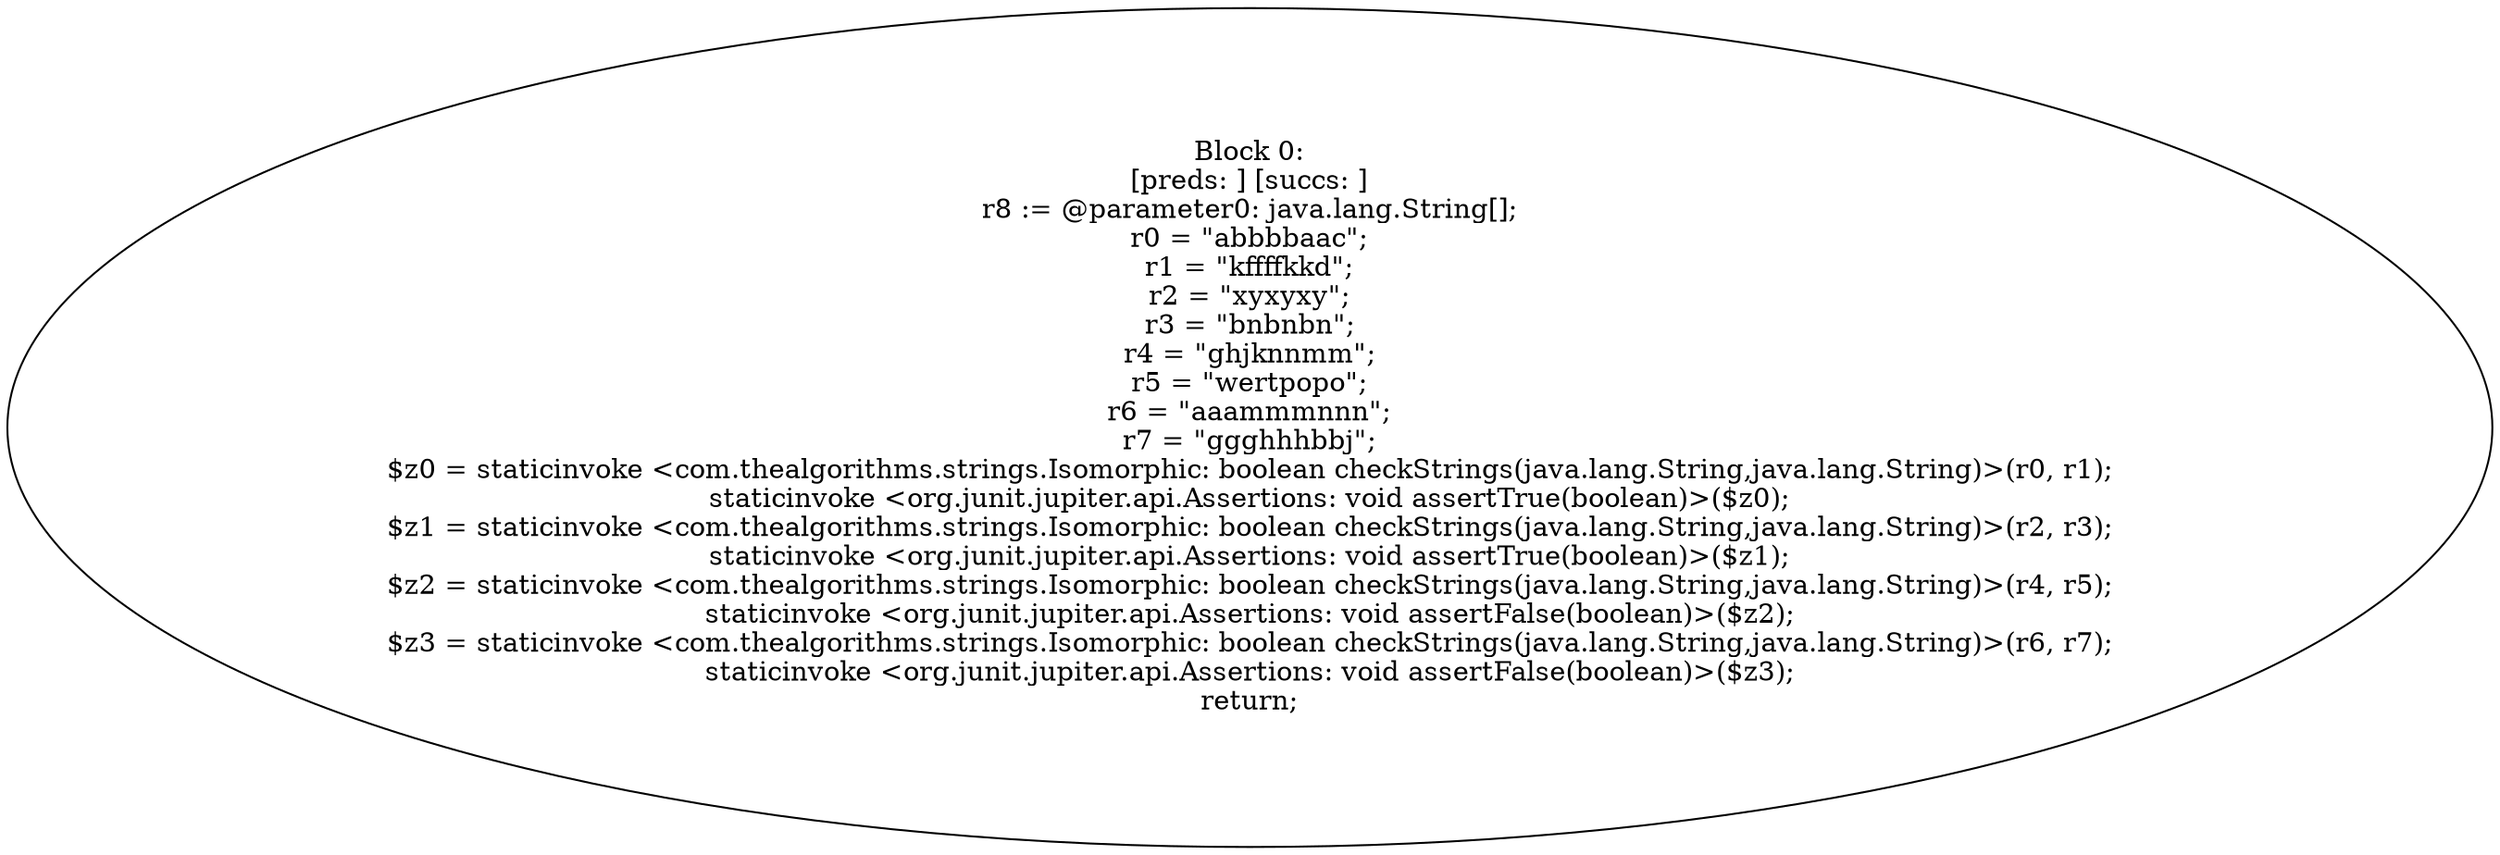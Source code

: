 digraph "unitGraph" {
    "Block 0:
[preds: ] [succs: ]
r8 := @parameter0: java.lang.String[];
r0 = \"abbbbaac\";
r1 = \"kffffkkd\";
r2 = \"xyxyxy\";
r3 = \"bnbnbn\";
r4 = \"ghjknnmm\";
r5 = \"wertpopo\";
r6 = \"aaammmnnn\";
r7 = \"ggghhhbbj\";
$z0 = staticinvoke <com.thealgorithms.strings.Isomorphic: boolean checkStrings(java.lang.String,java.lang.String)>(r0, r1);
staticinvoke <org.junit.jupiter.api.Assertions: void assertTrue(boolean)>($z0);
$z1 = staticinvoke <com.thealgorithms.strings.Isomorphic: boolean checkStrings(java.lang.String,java.lang.String)>(r2, r3);
staticinvoke <org.junit.jupiter.api.Assertions: void assertTrue(boolean)>($z1);
$z2 = staticinvoke <com.thealgorithms.strings.Isomorphic: boolean checkStrings(java.lang.String,java.lang.String)>(r4, r5);
staticinvoke <org.junit.jupiter.api.Assertions: void assertFalse(boolean)>($z2);
$z3 = staticinvoke <com.thealgorithms.strings.Isomorphic: boolean checkStrings(java.lang.String,java.lang.String)>(r6, r7);
staticinvoke <org.junit.jupiter.api.Assertions: void assertFalse(boolean)>($z3);
return;
"
}
